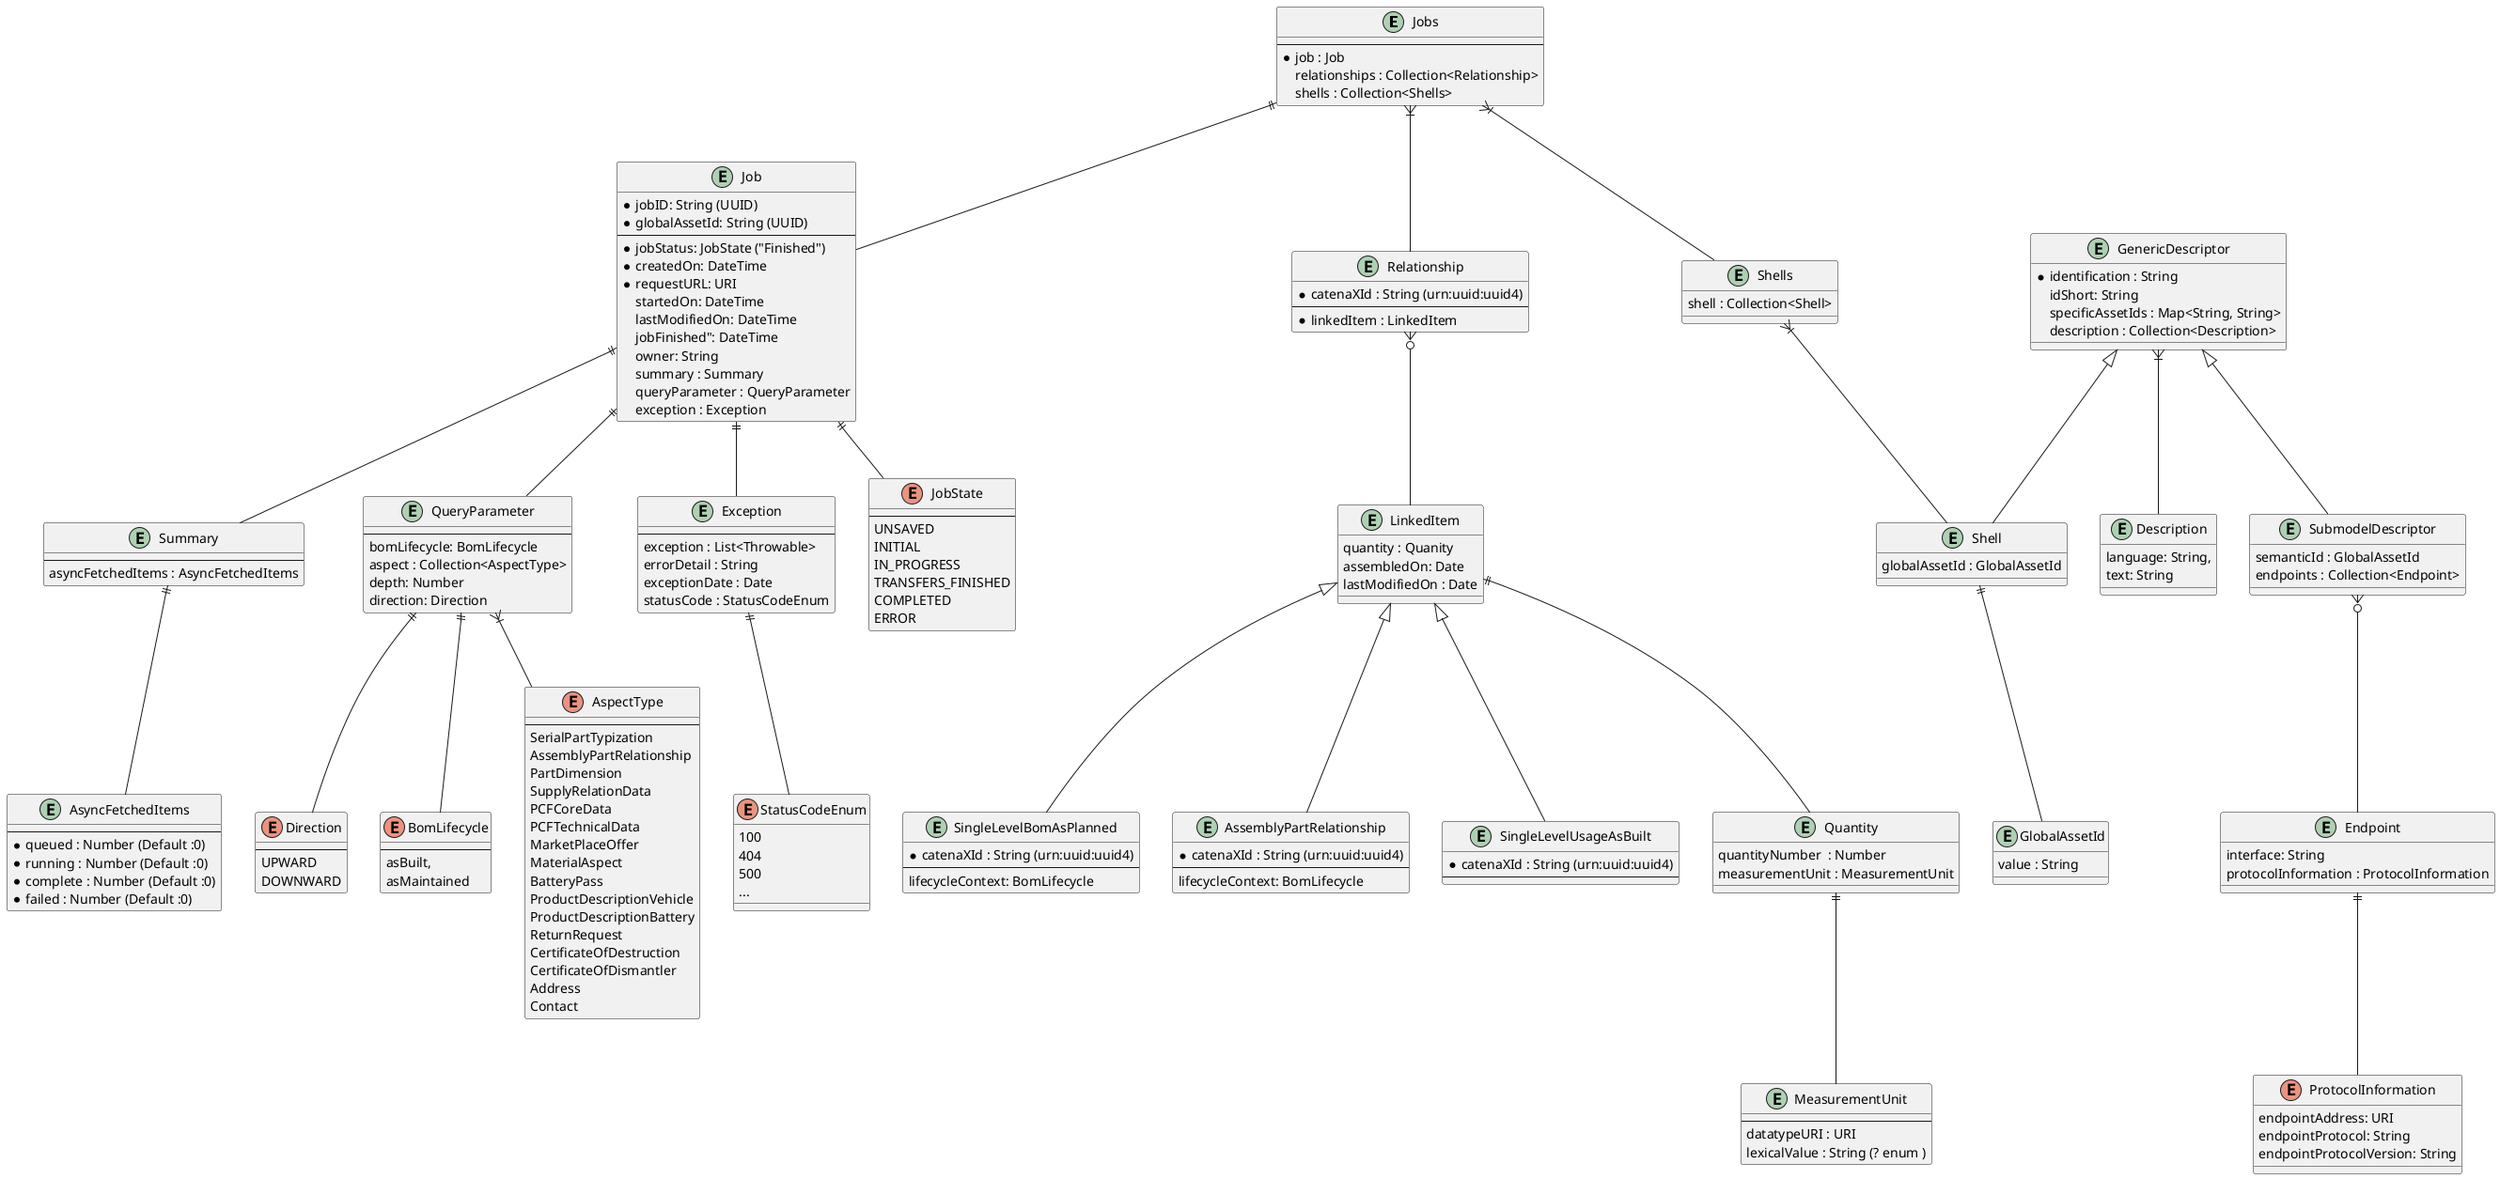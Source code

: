 @startuml
entity Jobs {
    ---
    * job : Job
    relationships : Collection<Relationship>
    shells : Collection<Shells>
}

entity Job {
     * jobID: String (UUID)
     * globalAssetId: String (UUID)
     ---
     * jobStatus: JobState ("Finished")
     * createdOn: DateTime
     * requestURL: URI
     startedOn: DateTime
     lastModifiedOn: DateTime
     jobFinished": DateTime
     owner: String
     summary : Summary
     queryParameter : QueryParameter
     exception : Exception
}

entity Summary {
    ---
    asyncFetchedItems : AsyncFetchedItems
}

entity AsyncFetchedItems {
    ---
    * queued : Number (Default :0)
    * running : Number (Default :0)
    * complete : Number (Default :0)
    * failed : Number (Default :0)
}

entity QueryParameter {
     ---
     bomLifecycle: BomLifecycle
     aspect : Collection<AspectType>
     depth: Number
     direction: Direction
}

QueryParameter ||--  Direction
QueryParameter ||--  BomLifecycle
QueryParameter }|--  AspectType
Summary ||--  AsyncFetchedItems
Job ||-- QueryParameter


enum Direction {
    ---
    UPWARD
    DOWNWARD
}

enum BomLifecycle {
    ---
    asBuilt,
    asMaintained
}

enum AspectType {
    ---
    SerialPartTypization
	AssemblyPartRelationship
	PartDimension
	SupplyRelationData
	PCFCoreData
	PCFTechnicalData
	MarketPlaceOffer
	MaterialAspect
	BatteryPass
	ProductDescriptionVehicle
	ProductDescriptionBattery
	ReturnRequest
	CertificateOfDestruction
	CertificateOfDismantler
	Address
	Contact
}

entity Exception {
    ---
    exception : List<Throwable>
    errorDetail : String
    exceptionDate : Date
    statusCode : StatusCodeEnum
}

enum  StatusCodeEnum {
    100
    404
    500
    ...
}

enum JobState {
    ---
    UNSAVED
    INITIAL
    IN_PROGRESS
    TRANSFERS_FINISHED
    COMPLETED
    ERROR
}

entity Relationship {
   * catenaXId : String (urn:uuid:uuid4)
--
  * linkedItem : LinkedItem
 }

entity LinkedItem {
    quantity : Quanity
    assembledOn: Date
    lastModifiedOn : Date
}

entity SingleLevelBomAsPlanned {
    * catenaXId : String (urn:uuid:uuid4)
    ---
    lifecycleContext: BomLifecycle
}

entity AssemblyPartRelationship  {
    * catenaXId : String (urn:uuid:uuid4)
    --
    lifecycleContext: BomLifecycle
}

entity SingleLevelUsageAsBuilt  {
    * catenaXId : String (urn:uuid:uuid4)
    --
}

entity Quantity {
    quantityNumber  : Number
    measurementUnit : MeasurementUnit
}

entity MeasurementUnit {
    --
    datatypeURI : URI
    lexicalValue : String (? enum )
}

Quantity  ||-- MeasurementUnit
LinkedItem ||-- Quantity

entity Shells {
    shell : Collection<Shell>
}

entity Description {
     language: String,
     text: String
}

entity GenericDescriptor {
     * identification : String
     idShort: String
     specificAssetIds : Map<String, String>
     description : Collection<Description>
}

entity Shell {
    globalAssetId : GlobalAssetId
}

entity GlobalAssetId {
    value : String
}

entity SubmodelDescriptor {
    semanticId : GlobalAssetId
    endpoints : Collection<Endpoint>
}

entity Endpoint {
    interface: String
    protocolInformation : ProtocolInformation
}

enum ProtocolInformation {
     endpointAddress: URI
     endpointProtocol: String
     endpointProtocolVersion: String
}

Jobs ||-- Job
Jobs }|-- Relationship
Jobs }|-- Shells
Job ||-- JobState
Job ||-- Summary
Job ||--  Exception
Shells }|-- Shell
GenericDescriptor }|-- Description
Shell ||-- GlobalAssetId
GenericDescriptor <|-- Shell
GenericDescriptor <|-- SubmodelDescriptor
Endpoint ||--  ProtocolInformation
Relationship }o-- LinkedItem
SubmodelDescriptor }o-- Endpoint
Exception ||-- StatusCodeEnum

LinkedItem <|-- AssemblyPartRelationship
LinkedItem <|-- SingleLevelUsageAsBuilt
LinkedItem <|-- SingleLevelBomAsPlanned

@enduml